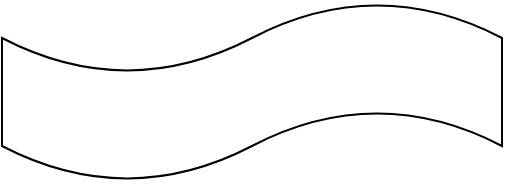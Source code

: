 <mxfile version="23.0.2" type="github">
  <diagram name="第 1 页" id="3RgQyA8bZiZQvnZnH8Oa">
    <mxGraphModel dx="906" dy="570" grid="1" gridSize="10" guides="1" tooltips="1" connect="1" arrows="1" fold="1" page="1" pageScale="1" pageWidth="827" pageHeight="1169" math="0" shadow="0">
      <root>
        <mxCell id="0" />
        <mxCell id="1" parent="0" />
        <mxCell id="6tn3yQHUlXaY9zHrSkRe-1" value="" style="shape=tape;whiteSpace=wrap;html=1;" vertex="1" parent="1">
          <mxGeometry x="270" y="110" width="250" height="90" as="geometry" />
        </mxCell>
      </root>
    </mxGraphModel>
  </diagram>
</mxfile>
